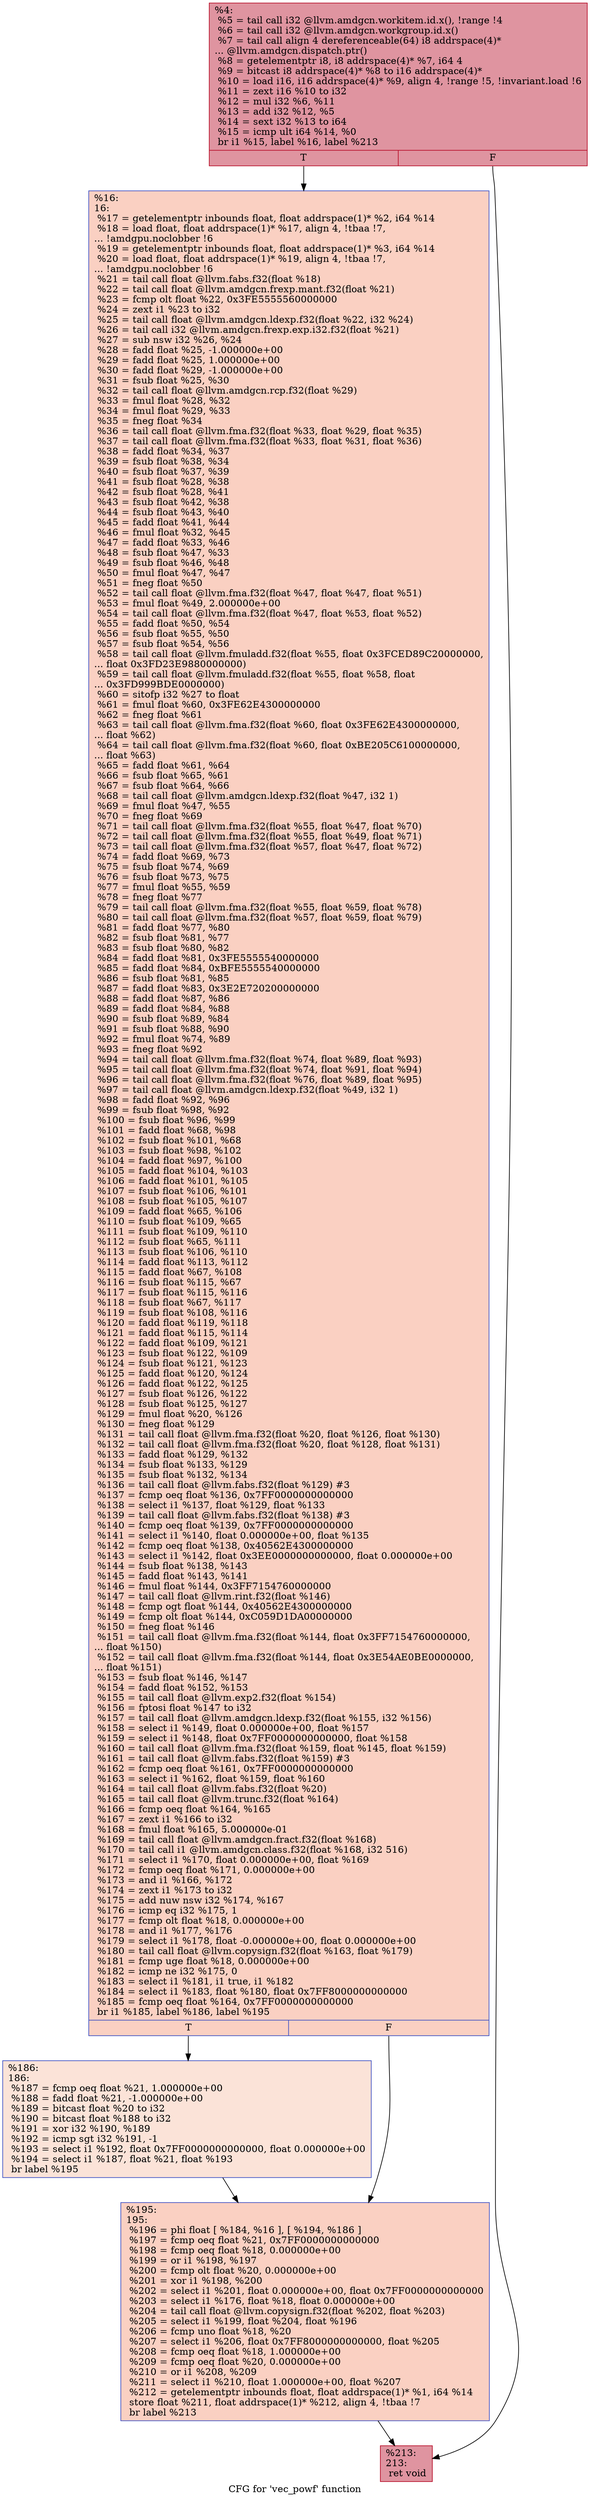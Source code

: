digraph "CFG for 'vec_powf' function" {
	label="CFG for 'vec_powf' function";

	Node0x63a6870 [shape=record,color="#b70d28ff", style=filled, fillcolor="#b70d2870",label="{%4:\l  %5 = tail call i32 @llvm.amdgcn.workitem.id.x(), !range !4\l  %6 = tail call i32 @llvm.amdgcn.workgroup.id.x()\l  %7 = tail call align 4 dereferenceable(64) i8 addrspace(4)*\l... @llvm.amdgcn.dispatch.ptr()\l  %8 = getelementptr i8, i8 addrspace(4)* %7, i64 4\l  %9 = bitcast i8 addrspace(4)* %8 to i16 addrspace(4)*\l  %10 = load i16, i16 addrspace(4)* %9, align 4, !range !5, !invariant.load !6\l  %11 = zext i16 %10 to i32\l  %12 = mul i32 %6, %11\l  %13 = add i32 %12, %5\l  %14 = sext i32 %13 to i64\l  %15 = icmp ult i64 %14, %0\l  br i1 %15, label %16, label %213\l|{<s0>T|<s1>F}}"];
	Node0x63a6870:s0 -> Node0x63a6900;
	Node0x63a6870:s1 -> Node0x63a8880;
	Node0x63a6900 [shape=record,color="#3d50c3ff", style=filled, fillcolor="#f3947570",label="{%16:\l16:                                               \l  %17 = getelementptr inbounds float, float addrspace(1)* %2, i64 %14\l  %18 = load float, float addrspace(1)* %17, align 4, !tbaa !7,\l... !amdgpu.noclobber !6\l  %19 = getelementptr inbounds float, float addrspace(1)* %3, i64 %14\l  %20 = load float, float addrspace(1)* %19, align 4, !tbaa !7,\l... !amdgpu.noclobber !6\l  %21 = tail call float @llvm.fabs.f32(float %18)\l  %22 = tail call float @llvm.amdgcn.frexp.mant.f32(float %21)\l  %23 = fcmp olt float %22, 0x3FE5555560000000\l  %24 = zext i1 %23 to i32\l  %25 = tail call float @llvm.amdgcn.ldexp.f32(float %22, i32 %24)\l  %26 = tail call i32 @llvm.amdgcn.frexp.exp.i32.f32(float %21)\l  %27 = sub nsw i32 %26, %24\l  %28 = fadd float %25, -1.000000e+00\l  %29 = fadd float %25, 1.000000e+00\l  %30 = fadd float %29, -1.000000e+00\l  %31 = fsub float %25, %30\l  %32 = tail call float @llvm.amdgcn.rcp.f32(float %29)\l  %33 = fmul float %28, %32\l  %34 = fmul float %29, %33\l  %35 = fneg float %34\l  %36 = tail call float @llvm.fma.f32(float %33, float %29, float %35)\l  %37 = tail call float @llvm.fma.f32(float %33, float %31, float %36)\l  %38 = fadd float %34, %37\l  %39 = fsub float %38, %34\l  %40 = fsub float %37, %39\l  %41 = fsub float %28, %38\l  %42 = fsub float %28, %41\l  %43 = fsub float %42, %38\l  %44 = fsub float %43, %40\l  %45 = fadd float %41, %44\l  %46 = fmul float %32, %45\l  %47 = fadd float %33, %46\l  %48 = fsub float %47, %33\l  %49 = fsub float %46, %48\l  %50 = fmul float %47, %47\l  %51 = fneg float %50\l  %52 = tail call float @llvm.fma.f32(float %47, float %47, float %51)\l  %53 = fmul float %49, 2.000000e+00\l  %54 = tail call float @llvm.fma.f32(float %47, float %53, float %52)\l  %55 = fadd float %50, %54\l  %56 = fsub float %55, %50\l  %57 = fsub float %54, %56\l  %58 = tail call float @llvm.fmuladd.f32(float %55, float 0x3FCED89C20000000,\l... float 0x3FD23E9880000000)\l  %59 = tail call float @llvm.fmuladd.f32(float %55, float %58, float\l... 0x3FD999BDE0000000)\l  %60 = sitofp i32 %27 to float\l  %61 = fmul float %60, 0x3FE62E4300000000\l  %62 = fneg float %61\l  %63 = tail call float @llvm.fma.f32(float %60, float 0x3FE62E4300000000,\l... float %62)\l  %64 = tail call float @llvm.fma.f32(float %60, float 0xBE205C6100000000,\l... float %63)\l  %65 = fadd float %61, %64\l  %66 = fsub float %65, %61\l  %67 = fsub float %64, %66\l  %68 = tail call float @llvm.amdgcn.ldexp.f32(float %47, i32 1)\l  %69 = fmul float %47, %55\l  %70 = fneg float %69\l  %71 = tail call float @llvm.fma.f32(float %55, float %47, float %70)\l  %72 = tail call float @llvm.fma.f32(float %55, float %49, float %71)\l  %73 = tail call float @llvm.fma.f32(float %57, float %47, float %72)\l  %74 = fadd float %69, %73\l  %75 = fsub float %74, %69\l  %76 = fsub float %73, %75\l  %77 = fmul float %55, %59\l  %78 = fneg float %77\l  %79 = tail call float @llvm.fma.f32(float %55, float %59, float %78)\l  %80 = tail call float @llvm.fma.f32(float %57, float %59, float %79)\l  %81 = fadd float %77, %80\l  %82 = fsub float %81, %77\l  %83 = fsub float %80, %82\l  %84 = fadd float %81, 0x3FE5555540000000\l  %85 = fadd float %84, 0xBFE5555540000000\l  %86 = fsub float %81, %85\l  %87 = fadd float %83, 0x3E2E720200000000\l  %88 = fadd float %87, %86\l  %89 = fadd float %84, %88\l  %90 = fsub float %89, %84\l  %91 = fsub float %88, %90\l  %92 = fmul float %74, %89\l  %93 = fneg float %92\l  %94 = tail call float @llvm.fma.f32(float %74, float %89, float %93)\l  %95 = tail call float @llvm.fma.f32(float %74, float %91, float %94)\l  %96 = tail call float @llvm.fma.f32(float %76, float %89, float %95)\l  %97 = tail call float @llvm.amdgcn.ldexp.f32(float %49, i32 1)\l  %98 = fadd float %92, %96\l  %99 = fsub float %98, %92\l  %100 = fsub float %96, %99\l  %101 = fadd float %68, %98\l  %102 = fsub float %101, %68\l  %103 = fsub float %98, %102\l  %104 = fadd float %97, %100\l  %105 = fadd float %104, %103\l  %106 = fadd float %101, %105\l  %107 = fsub float %106, %101\l  %108 = fsub float %105, %107\l  %109 = fadd float %65, %106\l  %110 = fsub float %109, %65\l  %111 = fsub float %109, %110\l  %112 = fsub float %65, %111\l  %113 = fsub float %106, %110\l  %114 = fadd float %113, %112\l  %115 = fadd float %67, %108\l  %116 = fsub float %115, %67\l  %117 = fsub float %115, %116\l  %118 = fsub float %67, %117\l  %119 = fsub float %108, %116\l  %120 = fadd float %119, %118\l  %121 = fadd float %115, %114\l  %122 = fadd float %109, %121\l  %123 = fsub float %122, %109\l  %124 = fsub float %121, %123\l  %125 = fadd float %120, %124\l  %126 = fadd float %122, %125\l  %127 = fsub float %126, %122\l  %128 = fsub float %125, %127\l  %129 = fmul float %20, %126\l  %130 = fneg float %129\l  %131 = tail call float @llvm.fma.f32(float %20, float %126, float %130)\l  %132 = tail call float @llvm.fma.f32(float %20, float %128, float %131)\l  %133 = fadd float %129, %132\l  %134 = fsub float %133, %129\l  %135 = fsub float %132, %134\l  %136 = tail call float @llvm.fabs.f32(float %129) #3\l  %137 = fcmp oeq float %136, 0x7FF0000000000000\l  %138 = select i1 %137, float %129, float %133\l  %139 = tail call float @llvm.fabs.f32(float %138) #3\l  %140 = fcmp oeq float %139, 0x7FF0000000000000\l  %141 = select i1 %140, float 0.000000e+00, float %135\l  %142 = fcmp oeq float %138, 0x40562E4300000000\l  %143 = select i1 %142, float 0x3EE0000000000000, float 0.000000e+00\l  %144 = fsub float %138, %143\l  %145 = fadd float %143, %141\l  %146 = fmul float %144, 0x3FF7154760000000\l  %147 = tail call float @llvm.rint.f32(float %146)\l  %148 = fcmp ogt float %144, 0x40562E4300000000\l  %149 = fcmp olt float %144, 0xC059D1DA00000000\l  %150 = fneg float %146\l  %151 = tail call float @llvm.fma.f32(float %144, float 0x3FF7154760000000,\l... float %150)\l  %152 = tail call float @llvm.fma.f32(float %144, float 0x3E54AE0BE0000000,\l... float %151)\l  %153 = fsub float %146, %147\l  %154 = fadd float %152, %153\l  %155 = tail call float @llvm.exp2.f32(float %154)\l  %156 = fptosi float %147 to i32\l  %157 = tail call float @llvm.amdgcn.ldexp.f32(float %155, i32 %156)\l  %158 = select i1 %149, float 0.000000e+00, float %157\l  %159 = select i1 %148, float 0x7FF0000000000000, float %158\l  %160 = tail call float @llvm.fma.f32(float %159, float %145, float %159)\l  %161 = tail call float @llvm.fabs.f32(float %159) #3\l  %162 = fcmp oeq float %161, 0x7FF0000000000000\l  %163 = select i1 %162, float %159, float %160\l  %164 = tail call float @llvm.fabs.f32(float %20)\l  %165 = tail call float @llvm.trunc.f32(float %164)\l  %166 = fcmp oeq float %164, %165\l  %167 = zext i1 %166 to i32\l  %168 = fmul float %165, 5.000000e-01\l  %169 = tail call float @llvm.amdgcn.fract.f32(float %168)\l  %170 = tail call i1 @llvm.amdgcn.class.f32(float %168, i32 516)\l  %171 = select i1 %170, float 0.000000e+00, float %169\l  %172 = fcmp oeq float %171, 0.000000e+00\l  %173 = and i1 %166, %172\l  %174 = zext i1 %173 to i32\l  %175 = add nuw nsw i32 %174, %167\l  %176 = icmp eq i32 %175, 1\l  %177 = fcmp olt float %18, 0.000000e+00\l  %178 = and i1 %177, %176\l  %179 = select i1 %178, float -0.000000e+00, float 0.000000e+00\l  %180 = tail call float @llvm.copysign.f32(float %163, float %179)\l  %181 = fcmp uge float %18, 0.000000e+00\l  %182 = icmp ne i32 %175, 0\l  %183 = select i1 %181, i1 true, i1 %182\l  %184 = select i1 %183, float %180, float 0x7FF8000000000000\l  %185 = fcmp oeq float %164, 0x7FF0000000000000\l  br i1 %185, label %186, label %195\l|{<s0>T|<s1>F}}"];
	Node0x63a6900:s0 -> Node0x63b3300;
	Node0x63a6900:s1 -> Node0x63b3390;
	Node0x63b3300 [shape=record,color="#3d50c3ff", style=filled, fillcolor="#f6bfa670",label="{%186:\l186:                                              \l  %187 = fcmp oeq float %21, 1.000000e+00\l  %188 = fadd float %21, -1.000000e+00\l  %189 = bitcast float %20 to i32\l  %190 = bitcast float %188 to i32\l  %191 = xor i32 %190, %189\l  %192 = icmp sgt i32 %191, -1\l  %193 = select i1 %192, float 0x7FF0000000000000, float 0.000000e+00\l  %194 = select i1 %187, float %21, float %193\l  br label %195\l}"];
	Node0x63b3300 -> Node0x63b3390;
	Node0x63b3390 [shape=record,color="#3d50c3ff", style=filled, fillcolor="#f3947570",label="{%195:\l195:                                              \l  %196 = phi float [ %184, %16 ], [ %194, %186 ]\l  %197 = fcmp oeq float %21, 0x7FF0000000000000\l  %198 = fcmp oeq float %18, 0.000000e+00\l  %199 = or i1 %198, %197\l  %200 = fcmp olt float %20, 0.000000e+00\l  %201 = xor i1 %198, %200\l  %202 = select i1 %201, float 0.000000e+00, float 0x7FF0000000000000\l  %203 = select i1 %176, float %18, float 0.000000e+00\l  %204 = tail call float @llvm.copysign.f32(float %202, float %203)\l  %205 = select i1 %199, float %204, float %196\l  %206 = fcmp uno float %18, %20\l  %207 = select i1 %206, float 0x7FF8000000000000, float %205\l  %208 = fcmp oeq float %18, 1.000000e+00\l  %209 = fcmp oeq float %20, 0.000000e+00\l  %210 = or i1 %208, %209\l  %211 = select i1 %210, float 1.000000e+00, float %207\l  %212 = getelementptr inbounds float, float addrspace(1)* %1, i64 %14\l  store float %211, float addrspace(1)* %212, align 4, !tbaa !7\l  br label %213\l}"];
	Node0x63b3390 -> Node0x63a8880;
	Node0x63a8880 [shape=record,color="#b70d28ff", style=filled, fillcolor="#b70d2870",label="{%213:\l213:                                              \l  ret void\l}"];
}
